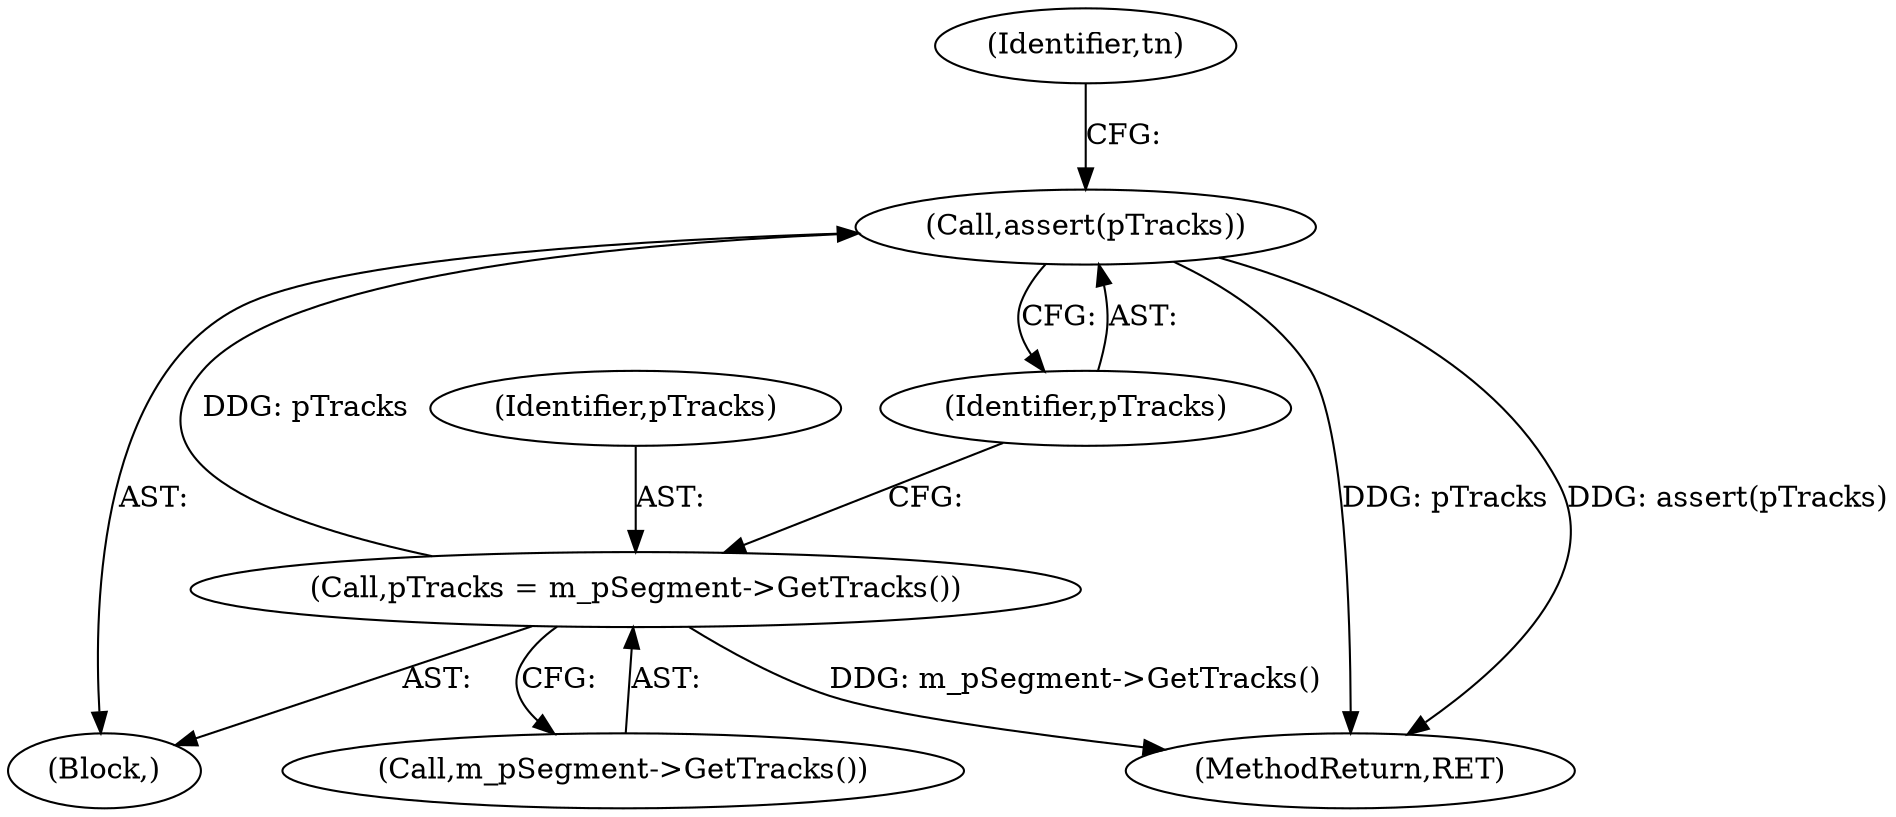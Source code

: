 digraph "0_Android_04839626ed859623901ebd3a5fd483982186b59d_78@API" {
"1000257" [label="(Call,assert(pTracks))"];
"1000254" [label="(Call,pTracks = m_pSegment->GetTracks())"];
"1000204" [label="(Block,)"];
"1000255" [label="(Identifier,pTracks)"];
"1000257" [label="(Call,assert(pTracks))"];
"1000302" [label="(MethodReturn,RET)"];
"1000254" [label="(Call,pTracks = m_pSegment->GetTracks())"];
"1000258" [label="(Identifier,pTracks)"];
"1000261" [label="(Identifier,tn)"];
"1000256" [label="(Call,m_pSegment->GetTracks())"];
"1000257" -> "1000204"  [label="AST: "];
"1000257" -> "1000258"  [label="CFG: "];
"1000258" -> "1000257"  [label="AST: "];
"1000261" -> "1000257"  [label="CFG: "];
"1000257" -> "1000302"  [label="DDG: pTracks"];
"1000257" -> "1000302"  [label="DDG: assert(pTracks)"];
"1000254" -> "1000257"  [label="DDG: pTracks"];
"1000254" -> "1000204"  [label="AST: "];
"1000254" -> "1000256"  [label="CFG: "];
"1000255" -> "1000254"  [label="AST: "];
"1000256" -> "1000254"  [label="AST: "];
"1000258" -> "1000254"  [label="CFG: "];
"1000254" -> "1000302"  [label="DDG: m_pSegment->GetTracks()"];
}
